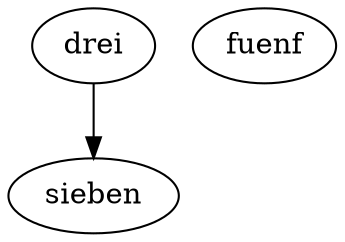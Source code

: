 digraph g {
subgraph "zwei" {
    "drei";
}
subgraph "vier" {
   "fuenf";
    subgraph "sechs" {
    "sieben";
    }
}
"drei" -> "sieben";
}
